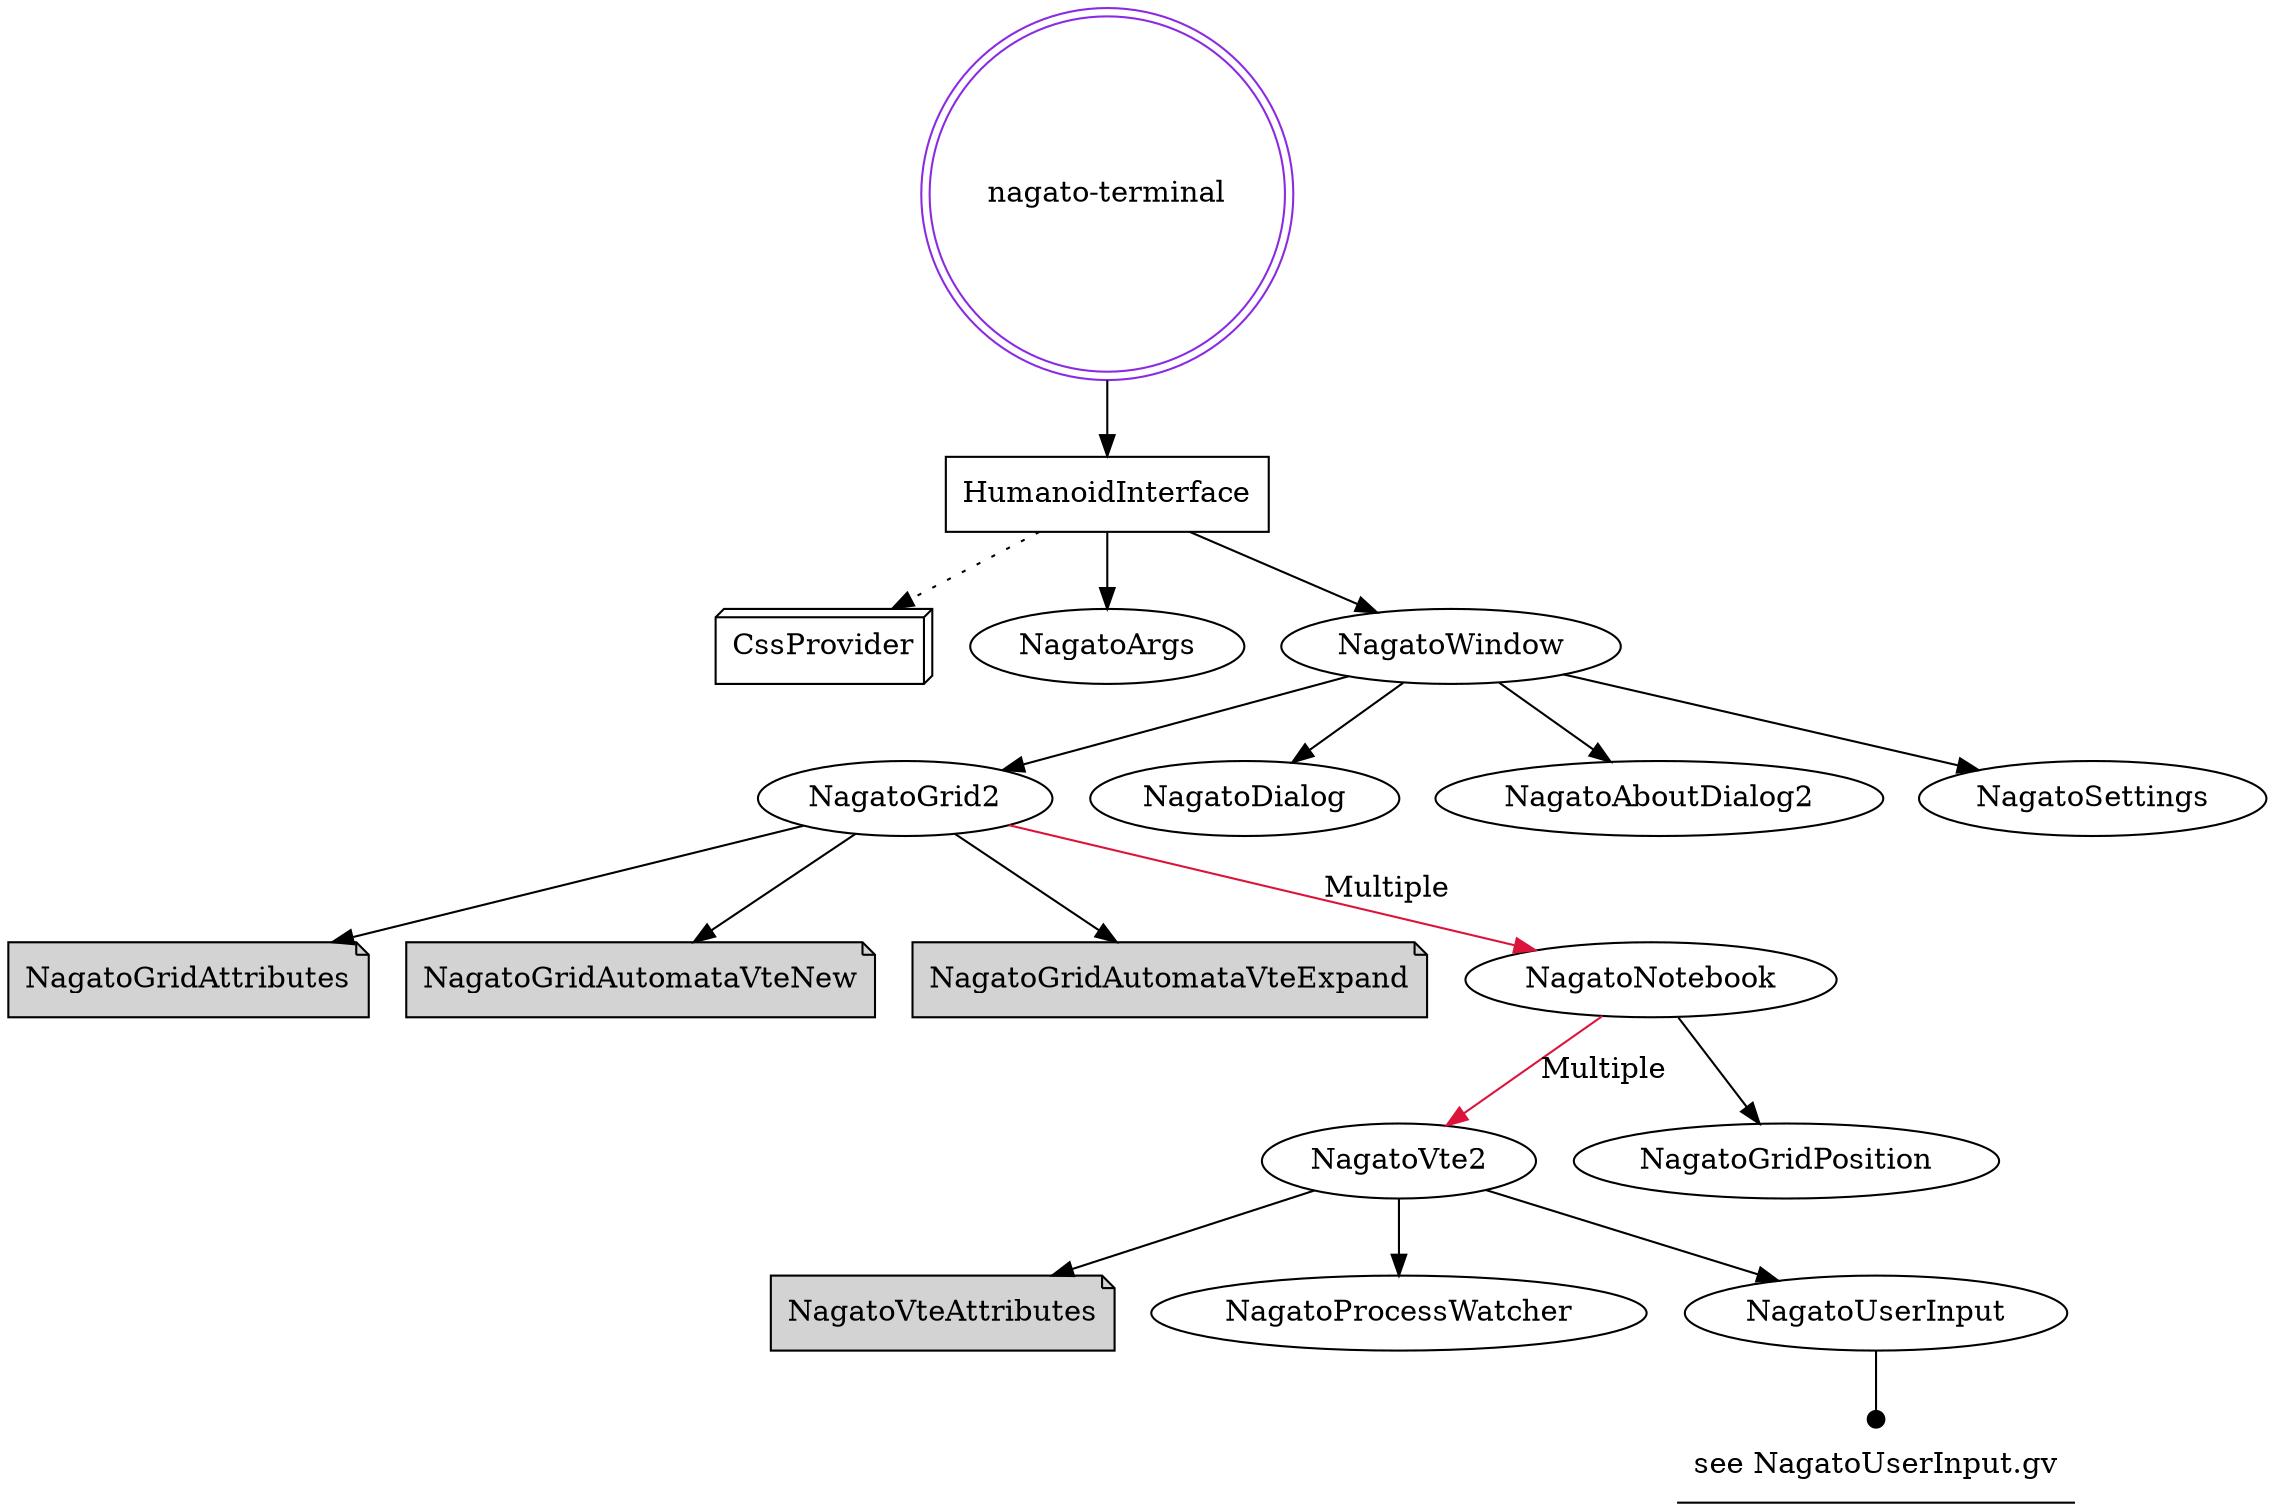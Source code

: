 digraph {

    "nagato-terminal" [
        shape = "doublecircle"
        color = "BlueViolet"
    ]

    "nagato-terminal" -> HumanoidInterface
    
    HumanoidInterface [
        shape = "box"
    ]
    
    CssProvider [
        shape = "box3d"
    ]
    
    HumanoidInterface -> CssProvider[
        style = "dotted"
    ]
    HumanoidInterface -> NagatoArgs
    HumanoidInterface -> NagatoWindow
    
    NagatoWindow -> NagatoGrid2
    NagatoWindow -> NagatoDialog
    NagatoWindow -> NagatoAboutDialog2
    NagatoWindow -> NagatoSettings
    
    NagatoGridAttributes,
    NagatoGridAutomataVteNew, 
    NagatoGridAutomataVteExpand, 
    NagatoVteAttributes [
        style = "filled"
        shape = "note"
    ]

    NagatoGrid2 -> NagatoNotebook [ 
        label = "Multiple"
        color = "Crimson"
        ]
    NagatoGrid2 -> NagatoGridAttributes
    NagatoGrid2 -> NagatoGridAutomataVteNew
    NagatoGrid2 -> NagatoGridAutomataVteExpand
    
    NagatoNotebook -> NagatoVte2 [ 
        label = "Multiple"
        color = "Crimson"
        ]
    NagatoNotebook -> NagatoGridPosition
    
    NagatoVte2 -> NagatoVteAttributes
    NagatoVte2 -> NagatoProcessWatcher
    NagatoVte2 -> NagatoUserInput
    
    NoteAlpha [
        label = "see NagatoUserInput.gv"
        shape = "underline"
    ]
    
    NagatoUserInput -> NoteAlpha [ arrowhead = "dot" ]
    
}